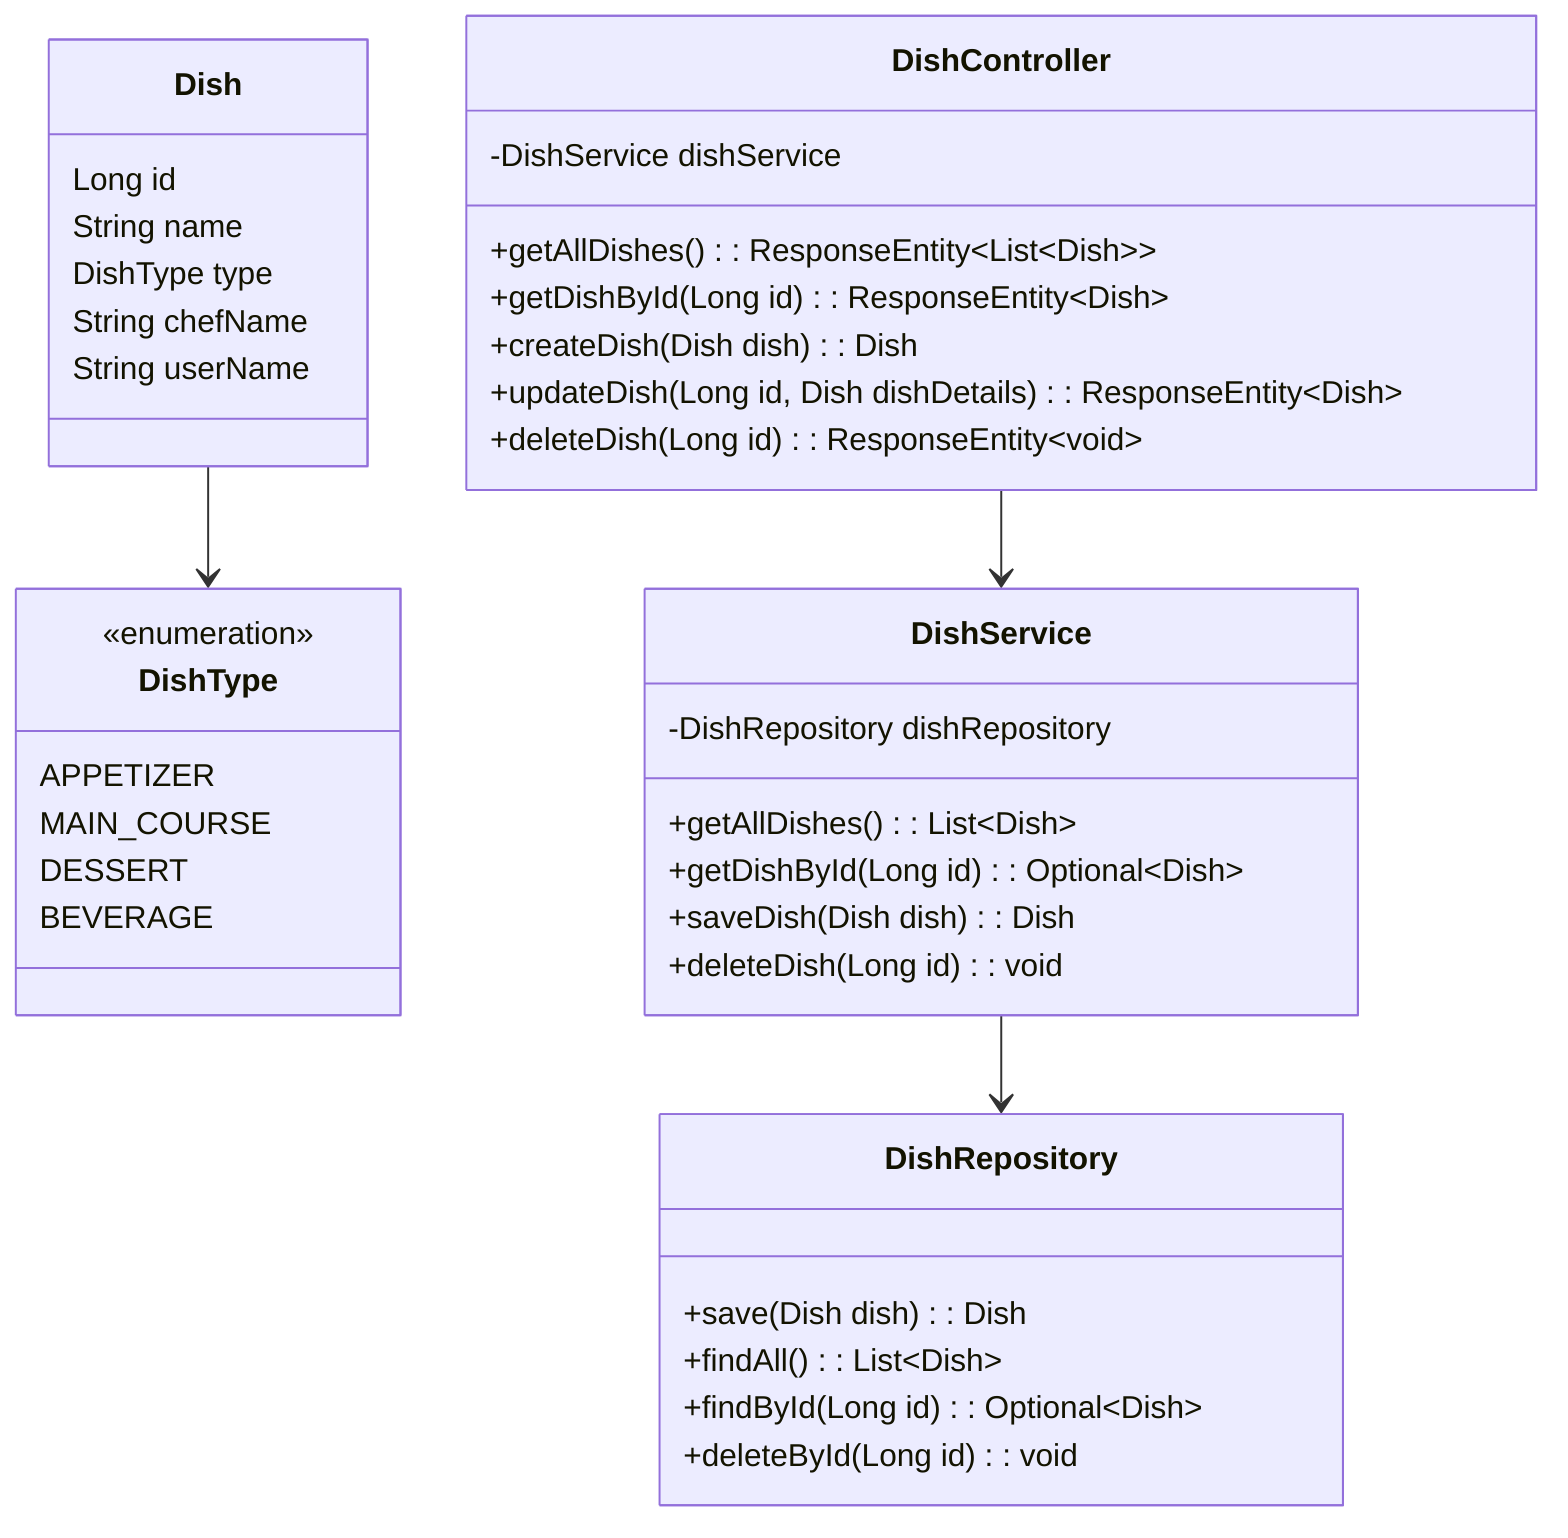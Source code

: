 classDiagram
    class Dish {
        Long id
        String name
        DishType type
        String chefName
        String userName
    }

    class DishType {
    <<enumeration>>
        APPETIZER
        MAIN_COURSE
        DESSERT
        BEVERAGE
    }

    class DishRepository {
        +save(Dish dish) : Dish
        +findAll() : List~Dish~
        +findById(Long id) : Optional~Dish~
        +deleteById(Long id) : void
    }

    class DishService {
        -DishRepository dishRepository
        +getAllDishes() : List~Dish~
        +getDishById(Long id) : Optional~Dish~
        +saveDish(Dish dish) : Dish
        +deleteDish(Long id) : void
    }

    class DishController {
        -DishService dishService
        +getAllDishes() : ResponseEntity~List~Dish~~
        +getDishById(Long id) : ResponseEntity~Dish~
        +createDish(Dish dish) : Dish
        +updateDish(Long id, Dish dishDetails) : ResponseEntity~Dish~
        +deleteDish(Long id) : ResponseEntity~void~
    }

    DishService --> DishRepository
    DishController --> DishService
    Dish --> DishType